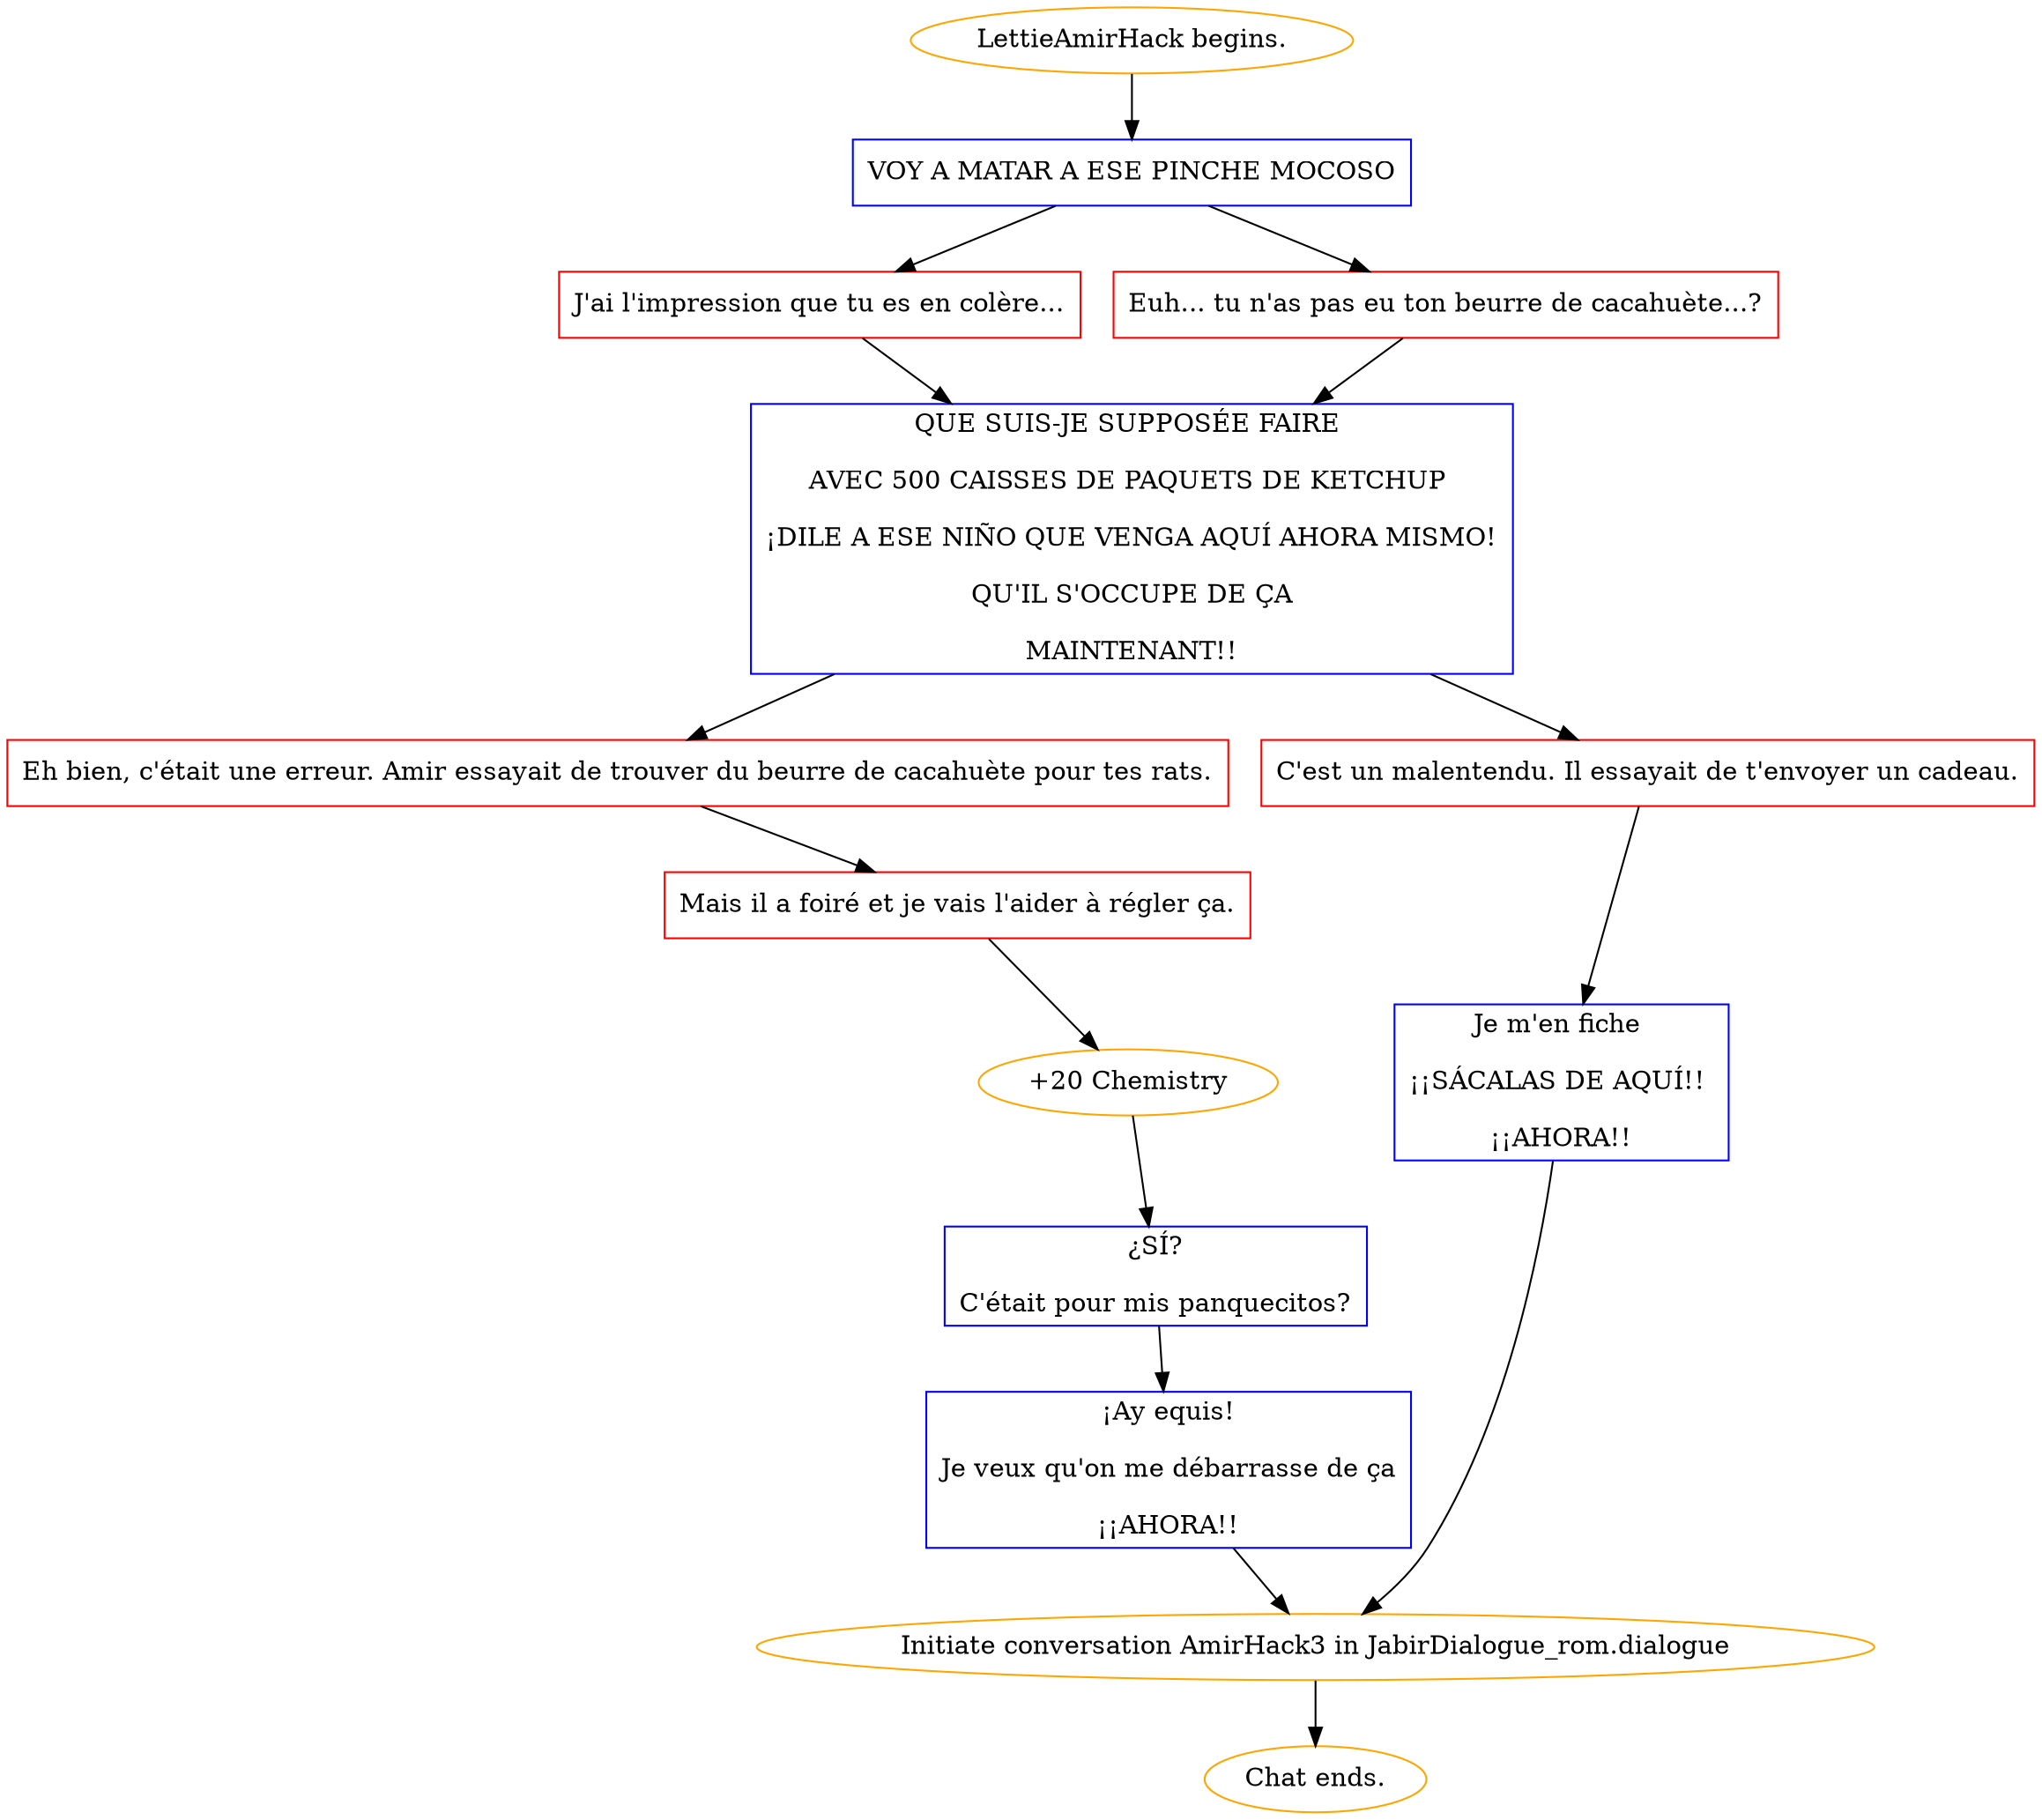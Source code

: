 digraph {
	"LettieAmirHack begins." [color=orange];
		"LettieAmirHack begins." -> j2316161106;
	j2316161106 [label="VOY A MATAR A ESE PINCHE MOCOSO",shape=box,color=blue];
		j2316161106 -> j4287935494;
		j2316161106 -> j3632049175;
	j4287935494 [label="J'ai l'impression que tu es en colère...",shape=box,color=red];
		j4287935494 -> j3616167158;
	j3632049175 [label="Euh... tu n'as pas eu ton beurre de cacahuète...?",shape=box,color=red];
		j3632049175 -> j3616167158;
	j3616167158 [label="QUE SUIS-JE SUPPOSÉE FAIRE 
AVEC 500 CAISSES DE PAQUETS DE KETCHUP 
¡DILE A ESE NIÑO QUE VENGA AQUÍ AHORA MISMO!
QU'IL S'OCCUPE DE ÇA
MAINTENANT!!",shape=box,color=blue];
		j3616167158 -> j2696103326;
		j3616167158 -> j3342998334;
	j2696103326 [label="Eh bien, c'était une erreur. Amir essayait de trouver du beurre de cacahuète pour tes rats.",shape=box,color=red];
		j2696103326 -> j3341338209;
	j3342998334 [label="C'est un malentendu. Il essayait de t'envoyer un cadeau.",shape=box,color=red];
		j3342998334 -> j279621773;
	j3341338209 [label="Mais il a foiré et je vais l'aider à régler ça.",shape=box,color=red];
		j3341338209 -> j2610758870;
	j279621773 [label="Je m'en fiche 
¡¡SÁCALAS DE AQUÍ!! 
¡¡AHORA!!",shape=box,color=blue];
		j279621773 -> "Initiate conversation AmirHack3 in JabirDialogue_rom.dialogue";
	j2610758870 [label="+20 Chemistry",color=orange];
		j2610758870 -> j3966209791;
	"Initiate conversation AmirHack3 in JabirDialogue_rom.dialogue" [label="Initiate conversation AmirHack3 in JabirDialogue_rom.dialogue",color=orange];
		"Initiate conversation AmirHack3 in JabirDialogue_rom.dialogue" -> "Chat ends.";
	j3966209791 [label="¿SÍ?
C'était pour mis panquecitos?",shape=box,color=blue];
		j3966209791 -> j351054652;
	"Chat ends." [color=orange];
	j351054652 [label="¡Ay equis!
Je veux qu'on me débarrasse de ça
¡¡AHORA!!",shape=box,color=blue];
		j351054652 -> "Initiate conversation AmirHack3 in JabirDialogue_rom.dialogue";
}